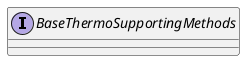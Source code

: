 @startuml base_thermo_methods_class_diagram


Interface BaseThermoSupportingMethods {

}



@enduml
